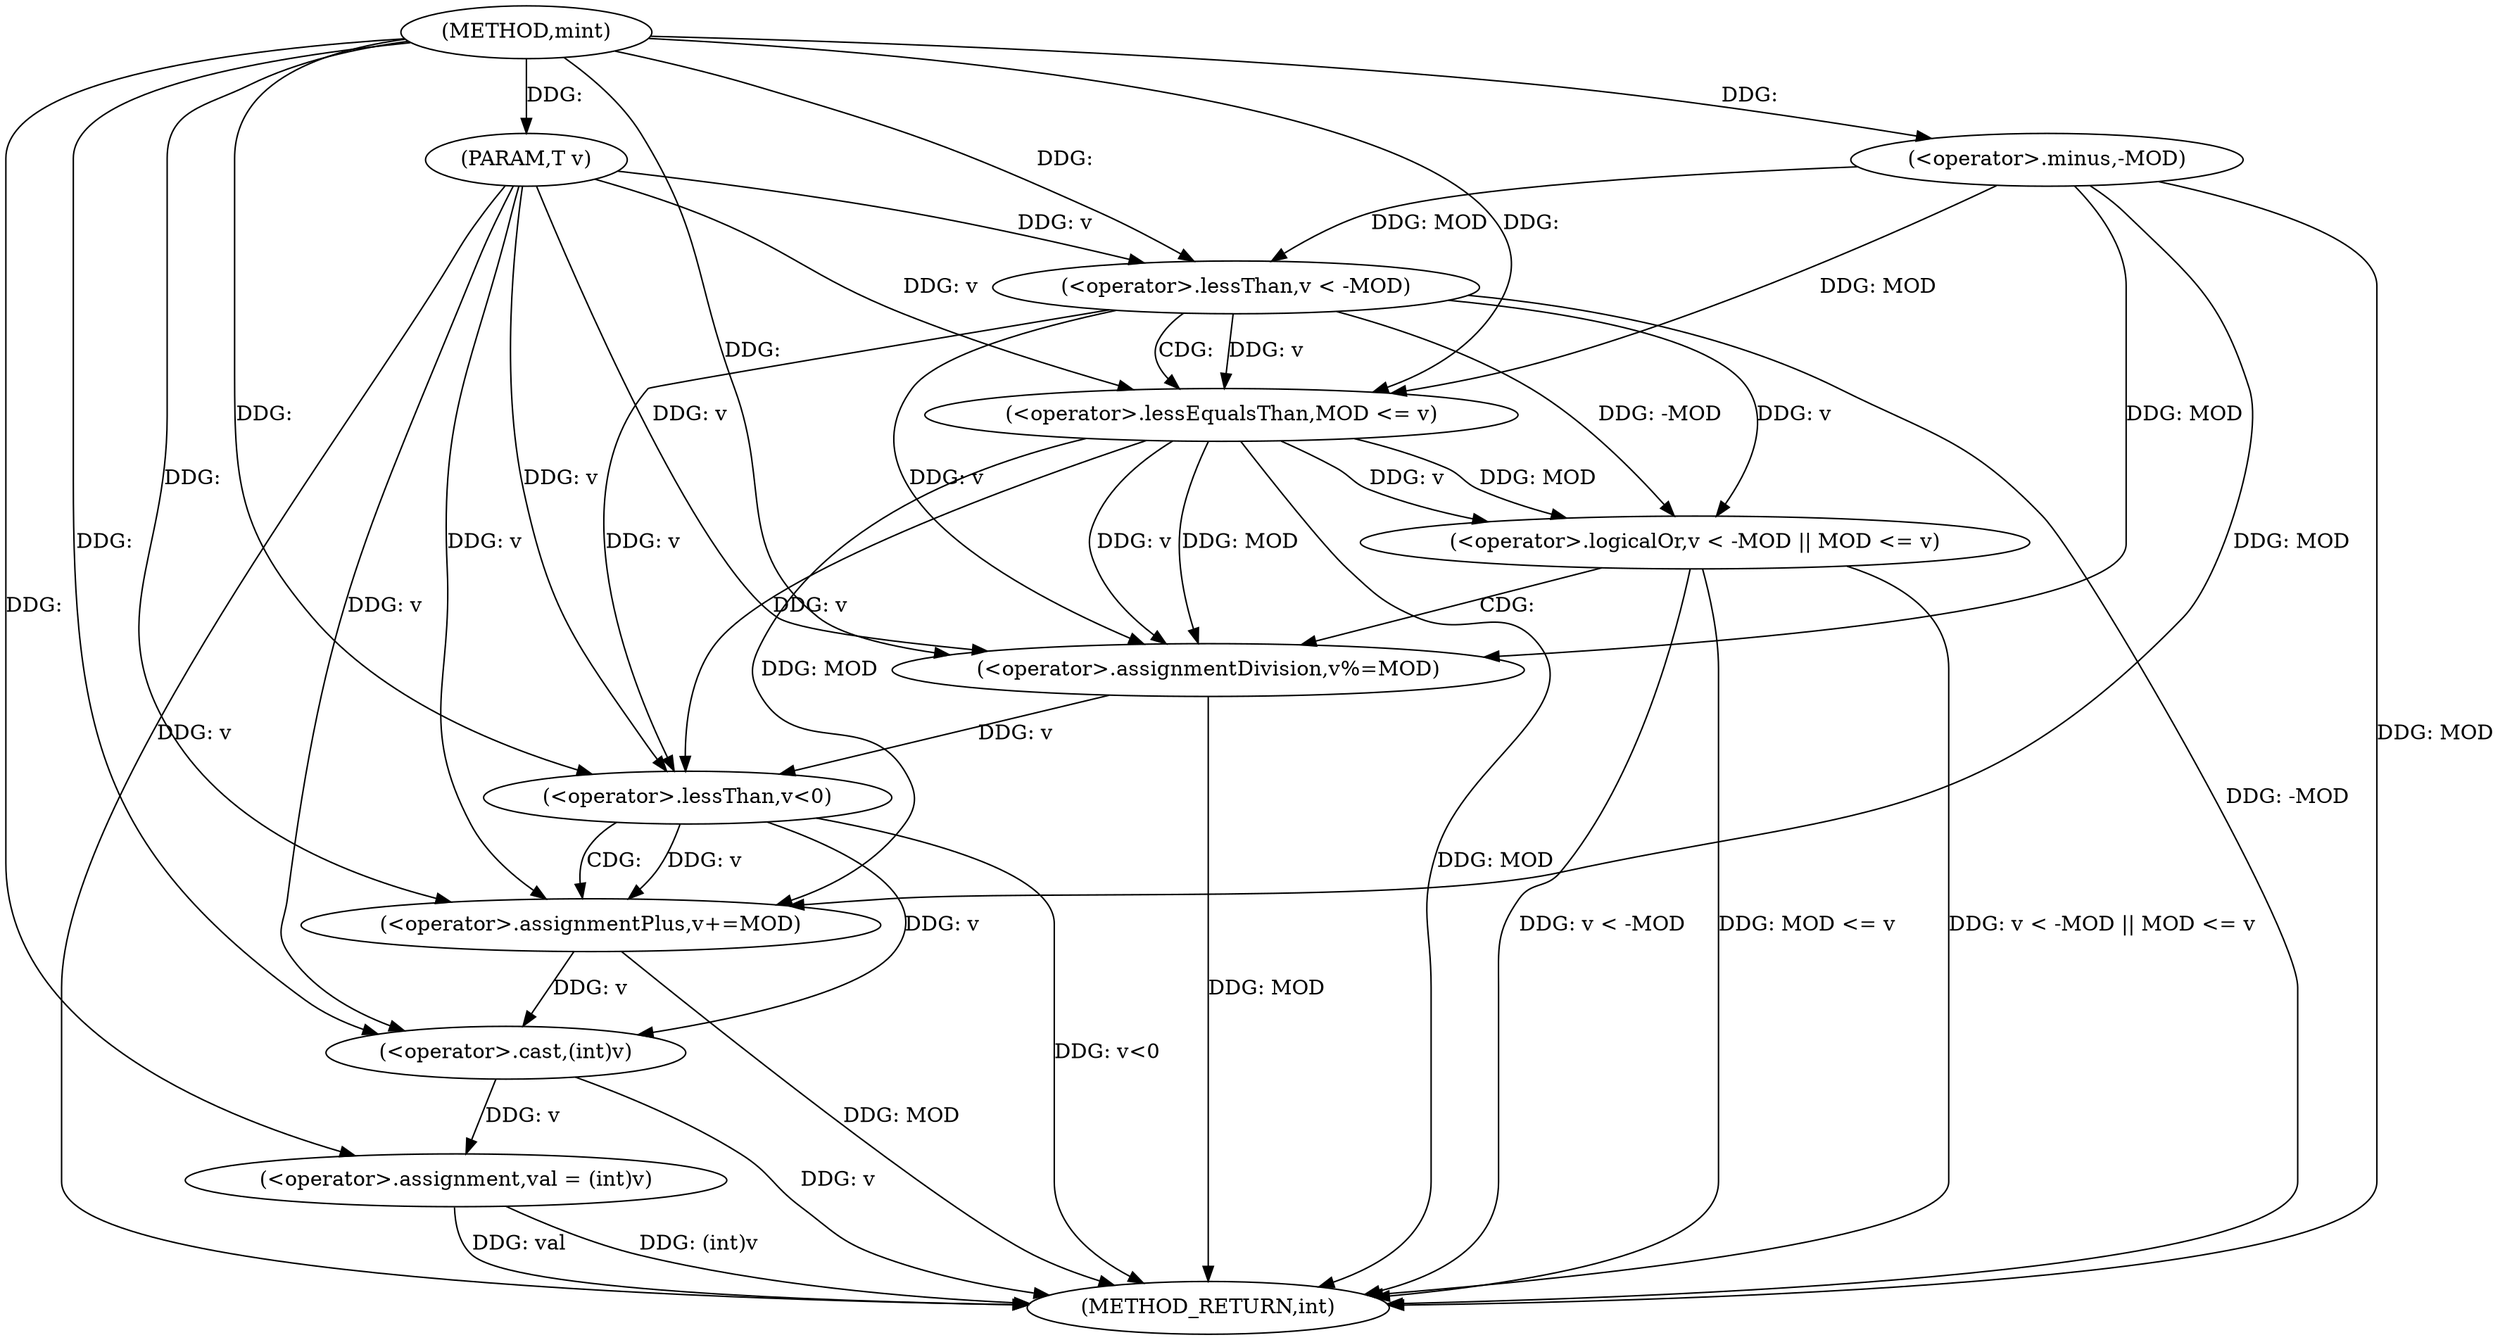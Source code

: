 digraph "mint" {  
"1000109" [label = "(METHOD,mint)" ]
"1000136" [label = "(METHOD_RETURN,int)" ]
"1000110" [label = "(PARAM,T v)" ]
"1000131" [label = "(<operator>.assignment,val = (int)v)" ]
"1000113" [label = "(<operator>.logicalOr,v < -MOD || MOD <= v)" ]
"1000121" [label = "(<operator>.assignmentDivision,v%=MOD)" ]
"1000125" [label = "(<operator>.lessThan,v<0)" ]
"1000128" [label = "(<operator>.assignmentPlus,v+=MOD)" ]
"1000133" [label = "(<operator>.cast,(int)v)" ]
"1000114" [label = "(<operator>.lessThan,v < -MOD)" ]
"1000118" [label = "(<operator>.lessEqualsThan,MOD <= v)" ]
"1000116" [label = "(<operator>.minus,-MOD)" ]
  "1000110" -> "1000136"  [ label = "DDG: v"] 
  "1000116" -> "1000136"  [ label = "DDG: MOD"] 
  "1000114" -> "1000136"  [ label = "DDG: -MOD"] 
  "1000113" -> "1000136"  [ label = "DDG: v < -MOD"] 
  "1000118" -> "1000136"  [ label = "DDG: MOD"] 
  "1000113" -> "1000136"  [ label = "DDG: MOD <= v"] 
  "1000113" -> "1000136"  [ label = "DDG: v < -MOD || MOD <= v"] 
  "1000121" -> "1000136"  [ label = "DDG: MOD"] 
  "1000125" -> "1000136"  [ label = "DDG: v<0"] 
  "1000128" -> "1000136"  [ label = "DDG: MOD"] 
  "1000133" -> "1000136"  [ label = "DDG: v"] 
  "1000131" -> "1000136"  [ label = "DDG: (int)v"] 
  "1000131" -> "1000136"  [ label = "DDG: val"] 
  "1000109" -> "1000110"  [ label = "DDG: "] 
  "1000133" -> "1000131"  [ label = "DDG: v"] 
  "1000116" -> "1000121"  [ label = "DDG: MOD"] 
  "1000118" -> "1000121"  [ label = "DDG: MOD"] 
  "1000109" -> "1000121"  [ label = "DDG: "] 
  "1000116" -> "1000128"  [ label = "DDG: MOD"] 
  "1000118" -> "1000128"  [ label = "DDG: MOD"] 
  "1000109" -> "1000128"  [ label = "DDG: "] 
  "1000109" -> "1000131"  [ label = "DDG: "] 
  "1000114" -> "1000113"  [ label = "DDG: v"] 
  "1000114" -> "1000113"  [ label = "DDG: -MOD"] 
  "1000118" -> "1000113"  [ label = "DDG: v"] 
  "1000118" -> "1000113"  [ label = "DDG: MOD"] 
  "1000114" -> "1000121"  [ label = "DDG: v"] 
  "1000118" -> "1000121"  [ label = "DDG: v"] 
  "1000110" -> "1000121"  [ label = "DDG: v"] 
  "1000114" -> "1000125"  [ label = "DDG: v"] 
  "1000118" -> "1000125"  [ label = "DDG: v"] 
  "1000121" -> "1000125"  [ label = "DDG: v"] 
  "1000110" -> "1000125"  [ label = "DDG: v"] 
  "1000109" -> "1000125"  [ label = "DDG: "] 
  "1000125" -> "1000128"  [ label = "DDG: v"] 
  "1000110" -> "1000128"  [ label = "DDG: v"] 
  "1000125" -> "1000133"  [ label = "DDG: v"] 
  "1000128" -> "1000133"  [ label = "DDG: v"] 
  "1000110" -> "1000133"  [ label = "DDG: v"] 
  "1000109" -> "1000133"  [ label = "DDG: "] 
  "1000110" -> "1000114"  [ label = "DDG: v"] 
  "1000109" -> "1000114"  [ label = "DDG: "] 
  "1000116" -> "1000114"  [ label = "DDG: MOD"] 
  "1000116" -> "1000118"  [ label = "DDG: MOD"] 
  "1000109" -> "1000118"  [ label = "DDG: "] 
  "1000114" -> "1000118"  [ label = "DDG: v"] 
  "1000110" -> "1000118"  [ label = "DDG: v"] 
  "1000109" -> "1000116"  [ label = "DDG: "] 
  "1000113" -> "1000121"  [ label = "CDG: "] 
  "1000125" -> "1000128"  [ label = "CDG: "] 
  "1000114" -> "1000118"  [ label = "CDG: "] 
}
